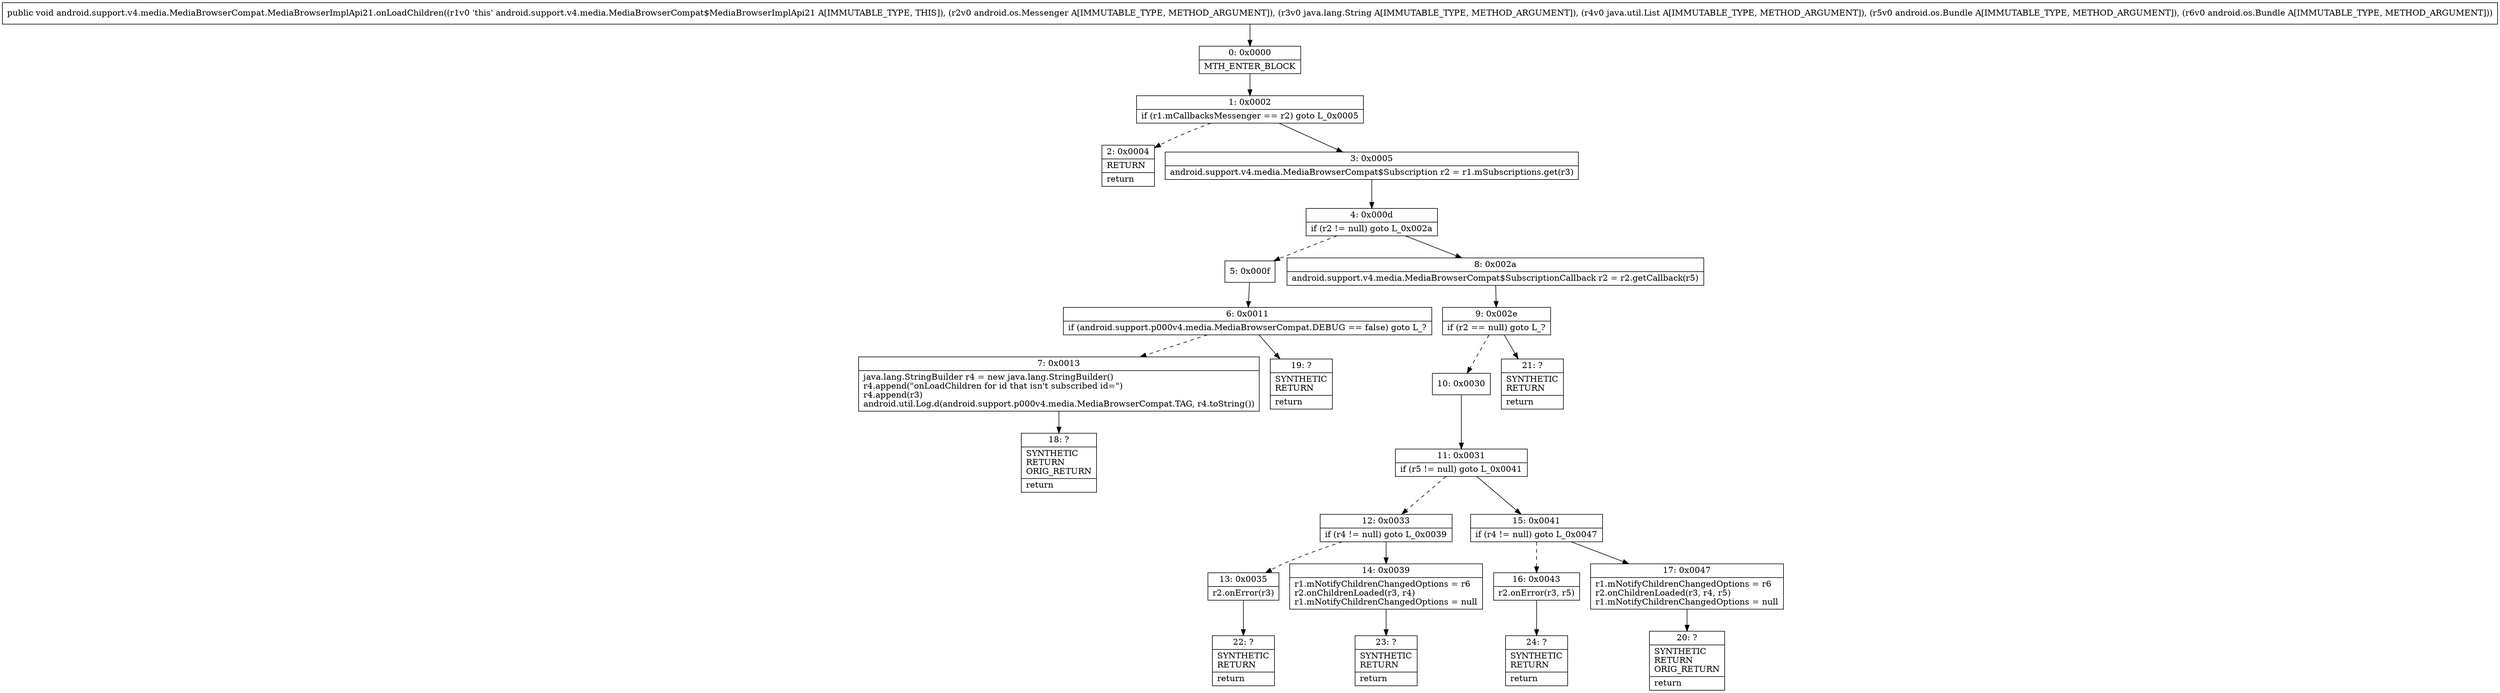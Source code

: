 digraph "CFG forandroid.support.v4.media.MediaBrowserCompat.MediaBrowserImplApi21.onLoadChildren(Landroid\/os\/Messenger;Ljava\/lang\/String;Ljava\/util\/List;Landroid\/os\/Bundle;Landroid\/os\/Bundle;)V" {
Node_0 [shape=record,label="{0\:\ 0x0000|MTH_ENTER_BLOCK\l}"];
Node_1 [shape=record,label="{1\:\ 0x0002|if (r1.mCallbacksMessenger == r2) goto L_0x0005\l}"];
Node_2 [shape=record,label="{2\:\ 0x0004|RETURN\l|return\l}"];
Node_3 [shape=record,label="{3\:\ 0x0005|android.support.v4.media.MediaBrowserCompat$Subscription r2 = r1.mSubscriptions.get(r3)\l}"];
Node_4 [shape=record,label="{4\:\ 0x000d|if (r2 != null) goto L_0x002a\l}"];
Node_5 [shape=record,label="{5\:\ 0x000f}"];
Node_6 [shape=record,label="{6\:\ 0x0011|if (android.support.p000v4.media.MediaBrowserCompat.DEBUG == false) goto L_?\l}"];
Node_7 [shape=record,label="{7\:\ 0x0013|java.lang.StringBuilder r4 = new java.lang.StringBuilder()\lr4.append(\"onLoadChildren for id that isn't subscribed id=\")\lr4.append(r3)\landroid.util.Log.d(android.support.p000v4.media.MediaBrowserCompat.TAG, r4.toString())\l}"];
Node_8 [shape=record,label="{8\:\ 0x002a|android.support.v4.media.MediaBrowserCompat$SubscriptionCallback r2 = r2.getCallback(r5)\l}"];
Node_9 [shape=record,label="{9\:\ 0x002e|if (r2 == null) goto L_?\l}"];
Node_10 [shape=record,label="{10\:\ 0x0030}"];
Node_11 [shape=record,label="{11\:\ 0x0031|if (r5 != null) goto L_0x0041\l}"];
Node_12 [shape=record,label="{12\:\ 0x0033|if (r4 != null) goto L_0x0039\l}"];
Node_13 [shape=record,label="{13\:\ 0x0035|r2.onError(r3)\l}"];
Node_14 [shape=record,label="{14\:\ 0x0039|r1.mNotifyChildrenChangedOptions = r6\lr2.onChildrenLoaded(r3, r4)\lr1.mNotifyChildrenChangedOptions = null\l}"];
Node_15 [shape=record,label="{15\:\ 0x0041|if (r4 != null) goto L_0x0047\l}"];
Node_16 [shape=record,label="{16\:\ 0x0043|r2.onError(r3, r5)\l}"];
Node_17 [shape=record,label="{17\:\ 0x0047|r1.mNotifyChildrenChangedOptions = r6\lr2.onChildrenLoaded(r3, r4, r5)\lr1.mNotifyChildrenChangedOptions = null\l}"];
Node_18 [shape=record,label="{18\:\ ?|SYNTHETIC\lRETURN\lORIG_RETURN\l|return\l}"];
Node_19 [shape=record,label="{19\:\ ?|SYNTHETIC\lRETURN\l|return\l}"];
Node_20 [shape=record,label="{20\:\ ?|SYNTHETIC\lRETURN\lORIG_RETURN\l|return\l}"];
Node_21 [shape=record,label="{21\:\ ?|SYNTHETIC\lRETURN\l|return\l}"];
Node_22 [shape=record,label="{22\:\ ?|SYNTHETIC\lRETURN\l|return\l}"];
Node_23 [shape=record,label="{23\:\ ?|SYNTHETIC\lRETURN\l|return\l}"];
Node_24 [shape=record,label="{24\:\ ?|SYNTHETIC\lRETURN\l|return\l}"];
MethodNode[shape=record,label="{public void android.support.v4.media.MediaBrowserCompat.MediaBrowserImplApi21.onLoadChildren((r1v0 'this' android.support.v4.media.MediaBrowserCompat$MediaBrowserImplApi21 A[IMMUTABLE_TYPE, THIS]), (r2v0 android.os.Messenger A[IMMUTABLE_TYPE, METHOD_ARGUMENT]), (r3v0 java.lang.String A[IMMUTABLE_TYPE, METHOD_ARGUMENT]), (r4v0 java.util.List A[IMMUTABLE_TYPE, METHOD_ARGUMENT]), (r5v0 android.os.Bundle A[IMMUTABLE_TYPE, METHOD_ARGUMENT]), (r6v0 android.os.Bundle A[IMMUTABLE_TYPE, METHOD_ARGUMENT])) }"];
MethodNode -> Node_0;
Node_0 -> Node_1;
Node_1 -> Node_2[style=dashed];
Node_1 -> Node_3;
Node_3 -> Node_4;
Node_4 -> Node_5[style=dashed];
Node_4 -> Node_8;
Node_5 -> Node_6;
Node_6 -> Node_7[style=dashed];
Node_6 -> Node_19;
Node_7 -> Node_18;
Node_8 -> Node_9;
Node_9 -> Node_10[style=dashed];
Node_9 -> Node_21;
Node_10 -> Node_11;
Node_11 -> Node_12[style=dashed];
Node_11 -> Node_15;
Node_12 -> Node_13[style=dashed];
Node_12 -> Node_14;
Node_13 -> Node_22;
Node_14 -> Node_23;
Node_15 -> Node_16[style=dashed];
Node_15 -> Node_17;
Node_16 -> Node_24;
Node_17 -> Node_20;
}


